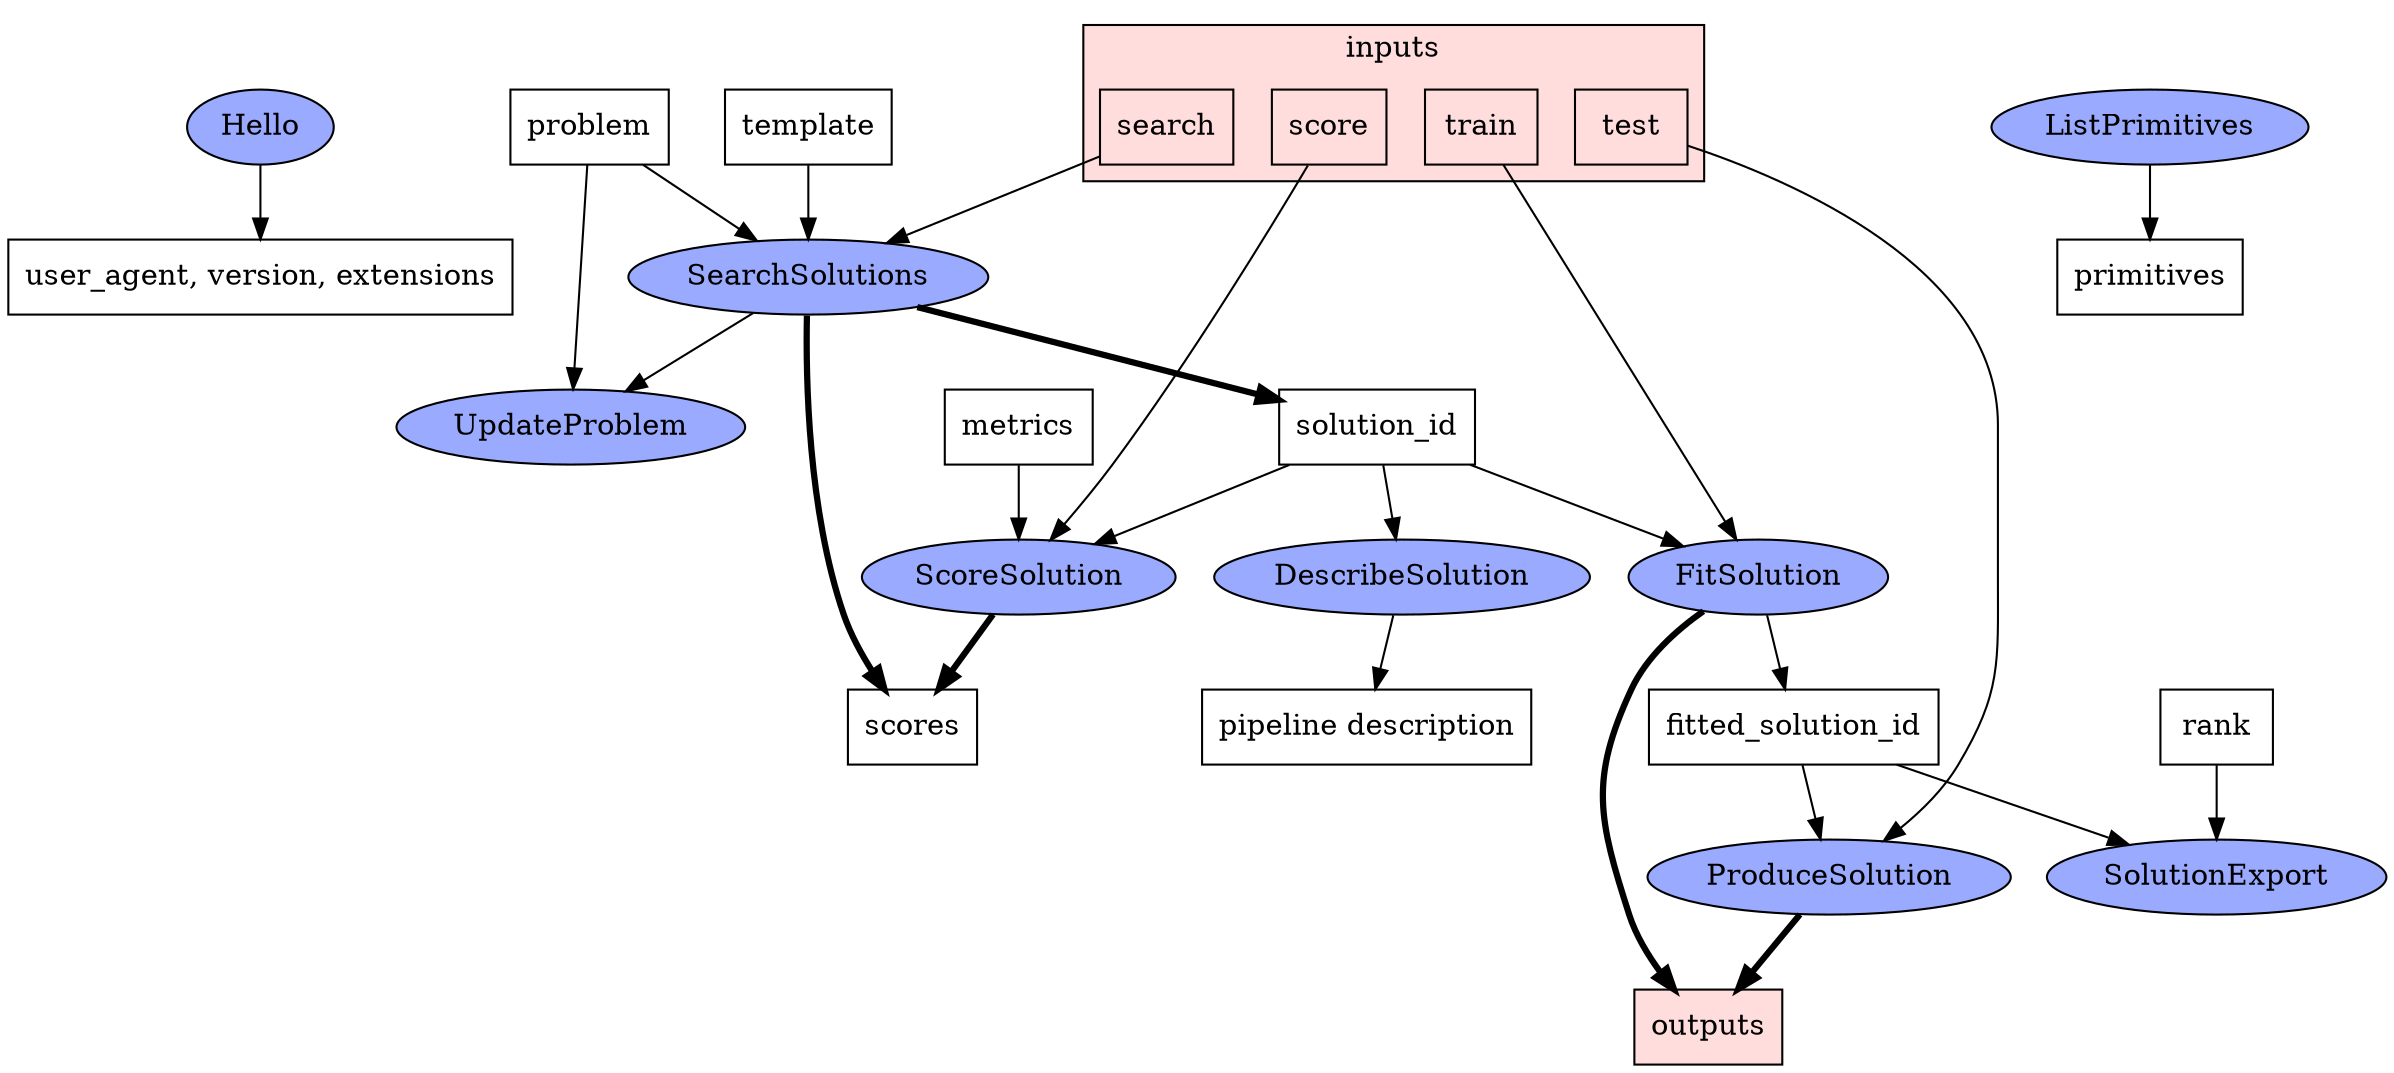 digraph G {
  compound=true;

  node [style="filled", fillcolor="#99aaff", shape="ellipse"];
  Hello;
  SearchSolutions;
  DescribeSolution;
  ScoreSolution;
  FitSolution;
  ProduceSolution;
  SolutionExport;
  UpdateProblem;
  ListPrimitives;

  node [style="filled", fillcolor="#ffdddd", shape="rectangle"];
  "outputs";

  subgraph cluster0 {
      label="inputs";
      style="filled";
      fillcolor="#ffdddd";
      shape="rectangle";
      node [style="filled", fillcolor="#ffdddd", shape="rectangle"];
      search;
      train;
      score;
      test;
  }

  node [style="filled", fillcolor="#ffffff", shape="rectangle"];

  Hello -> "user_agent, version, extensions";
  template -> SearchSolutions;
  problem -> SearchSolutions;
  search -> SearchSolutions;
  SearchSolutions -> solution_id [penwidth=3.0];
  SearchSolutions -> scores [penwidth=3.0];
  solution_id -> DescribeSolution;
  DescribeSolution -> "pipeline description";
  solution_id -> ScoreSolution;
  score -> ScoreSolution;
  metrics -> ScoreSolution;
  ScoreSolution -> scores [penwidth=3.0];
  solution_id -> FitSolution;
  train -> FitSolution
  FitSolution -> outputs [penwidth=3.0];
  FitSolution -> fitted_solution_id;
  fitted_solution_id -> ProduceSolution;
  test -> ProduceSolution;
  ProduceSolution -> outputs [penwidth=3.0];
  fitted_solution_id -> SolutionExport;
  rank -> SolutionExport
  SearchSolutions -> UpdateProblem;
  problem -> UpdateProblem;
  ListPrimitives -> primitives;
}
